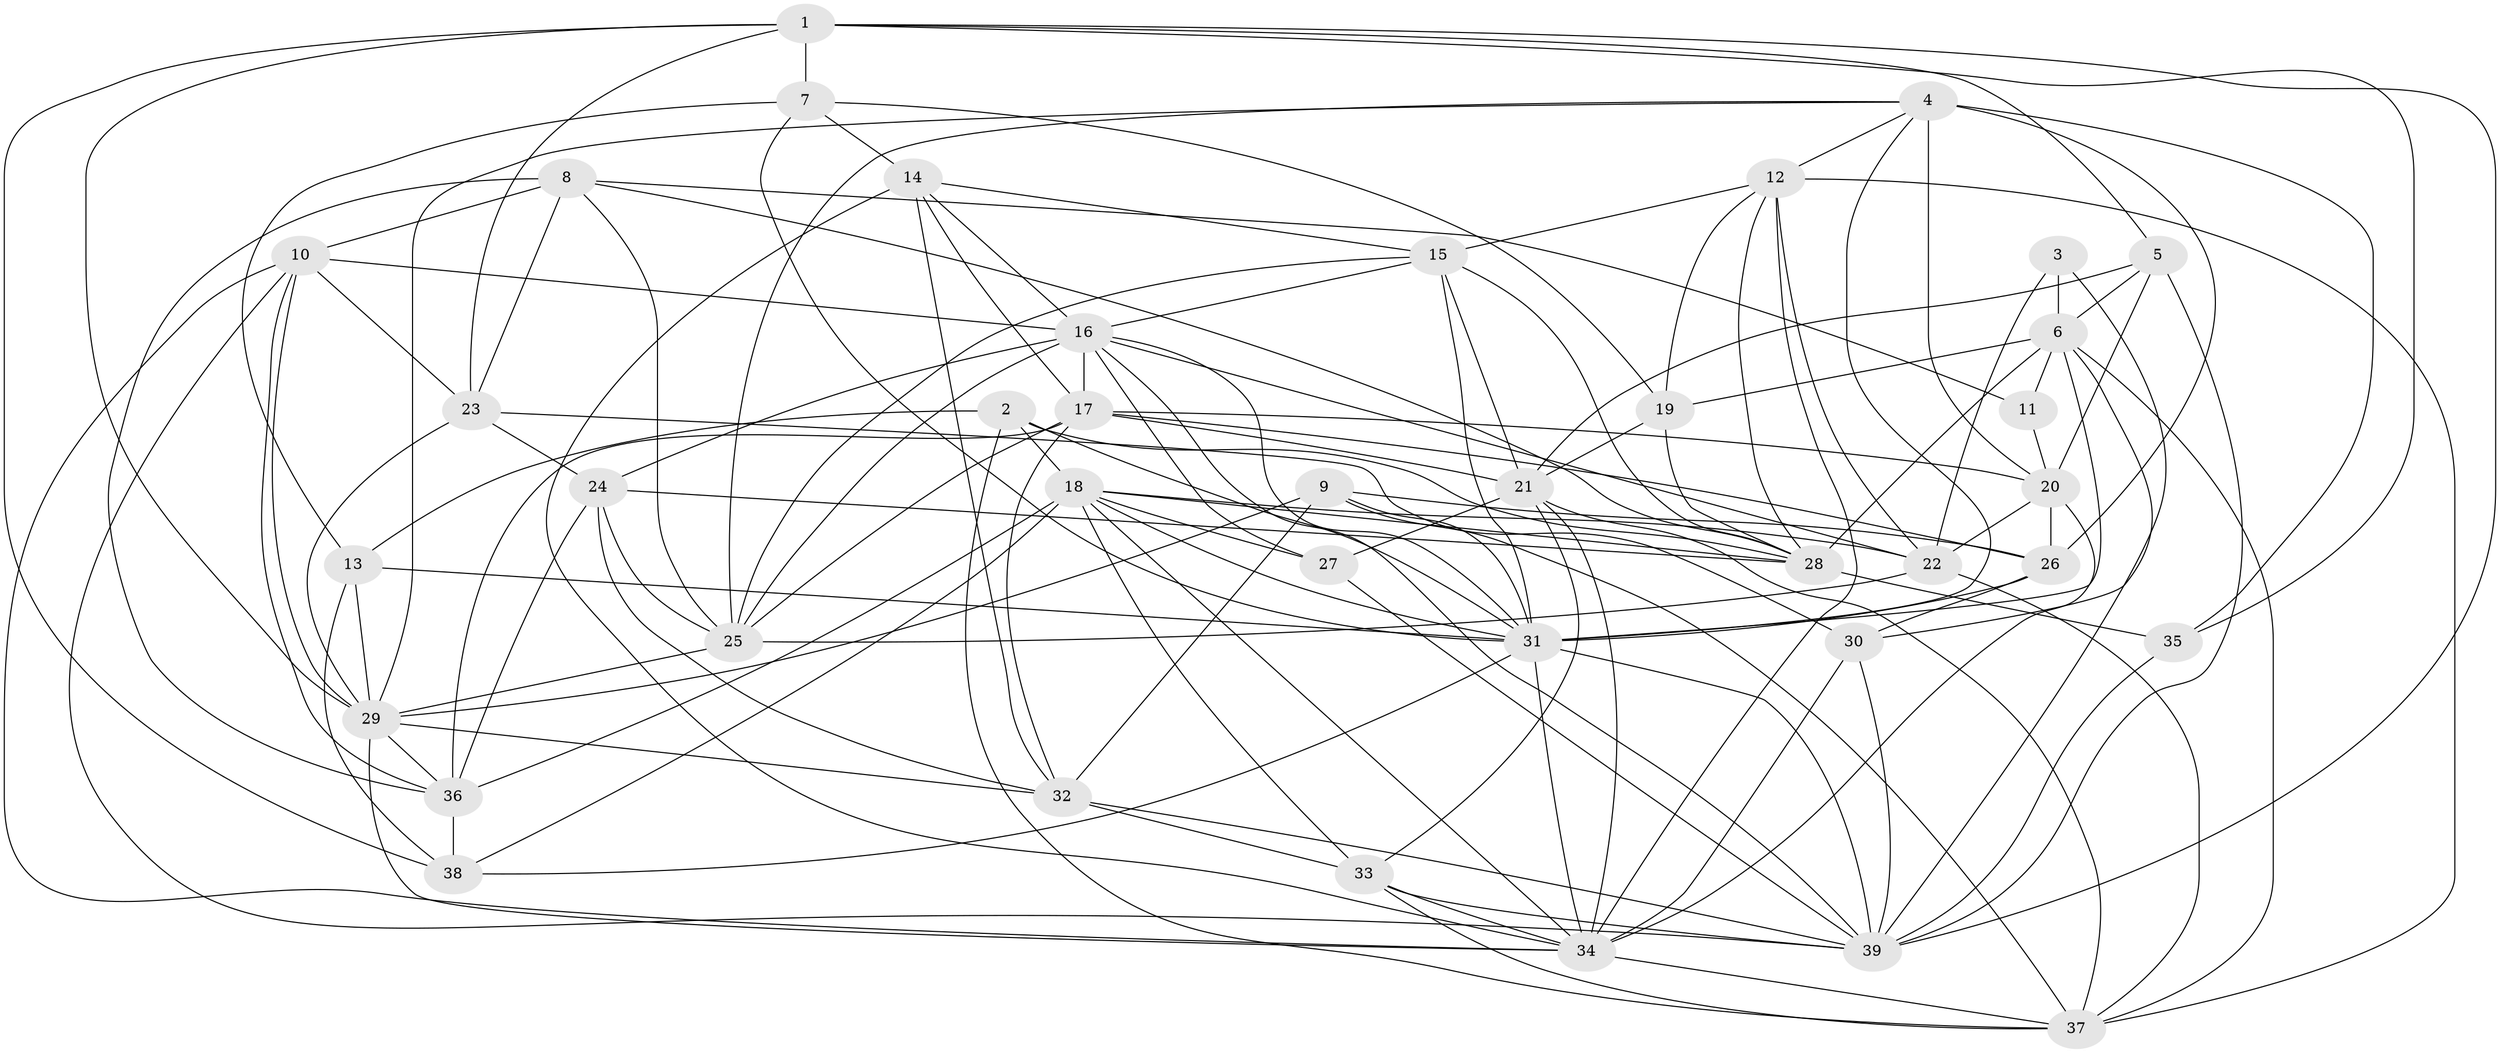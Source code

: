 // original degree distribution, {3: 0.31496062992125984, 4: 0.25984251968503935, 5: 0.1732283464566929, 2: 0.11023622047244094, 7: 0.031496062992125984, 8: 0.023622047244094488, 6: 0.08661417322834646}
// Generated by graph-tools (version 1.1) at 2025/37/03/04/25 23:37:09]
// undirected, 39 vertices, 133 edges
graph export_dot {
  node [color=gray90,style=filled];
  1;
  2;
  3;
  4;
  5;
  6;
  7;
  8;
  9;
  10;
  11;
  12;
  13;
  14;
  15;
  16;
  17;
  18;
  19;
  20;
  21;
  22;
  23;
  24;
  25;
  26;
  27;
  28;
  29;
  30;
  31;
  32;
  33;
  34;
  35;
  36;
  37;
  38;
  39;
  1 -- 5 [weight=1.0];
  1 -- 7 [weight=1.0];
  1 -- 23 [weight=1.0];
  1 -- 29 [weight=1.0];
  1 -- 35 [weight=1.0];
  1 -- 38 [weight=1.0];
  1 -- 39 [weight=1.0];
  2 -- 13 [weight=1.0];
  2 -- 18 [weight=1.0];
  2 -- 28 [weight=1.0];
  2 -- 31 [weight=1.0];
  2 -- 37 [weight=1.0];
  3 -- 6 [weight=1.0];
  3 -- 22 [weight=1.0];
  3 -- 39 [weight=1.0];
  4 -- 12 [weight=2.0];
  4 -- 20 [weight=1.0];
  4 -- 25 [weight=1.0];
  4 -- 26 [weight=2.0];
  4 -- 29 [weight=1.0];
  4 -- 31 [weight=1.0];
  4 -- 35 [weight=3.0];
  5 -- 6 [weight=1.0];
  5 -- 20 [weight=1.0];
  5 -- 21 [weight=1.0];
  5 -- 39 [weight=1.0];
  6 -- 11 [weight=1.0];
  6 -- 19 [weight=2.0];
  6 -- 28 [weight=1.0];
  6 -- 30 [weight=1.0];
  6 -- 31 [weight=2.0];
  6 -- 37 [weight=1.0];
  7 -- 13 [weight=1.0];
  7 -- 14 [weight=1.0];
  7 -- 19 [weight=1.0];
  7 -- 31 [weight=1.0];
  8 -- 10 [weight=1.0];
  8 -- 11 [weight=1.0];
  8 -- 23 [weight=1.0];
  8 -- 25 [weight=1.0];
  8 -- 28 [weight=1.0];
  8 -- 36 [weight=1.0];
  9 -- 26 [weight=1.0];
  9 -- 29 [weight=1.0];
  9 -- 31 [weight=1.0];
  9 -- 32 [weight=1.0];
  9 -- 37 [weight=2.0];
  10 -- 16 [weight=2.0];
  10 -- 23 [weight=1.0];
  10 -- 29 [weight=1.0];
  10 -- 34 [weight=1.0];
  10 -- 36 [weight=1.0];
  10 -- 39 [weight=1.0];
  11 -- 20 [weight=1.0];
  12 -- 15 [weight=1.0];
  12 -- 19 [weight=1.0];
  12 -- 22 [weight=1.0];
  12 -- 28 [weight=1.0];
  12 -- 34 [weight=1.0];
  12 -- 37 [weight=1.0];
  13 -- 29 [weight=2.0];
  13 -- 31 [weight=2.0];
  13 -- 38 [weight=1.0];
  14 -- 15 [weight=1.0];
  14 -- 16 [weight=1.0];
  14 -- 17 [weight=1.0];
  14 -- 32 [weight=1.0];
  14 -- 34 [weight=1.0];
  15 -- 16 [weight=1.0];
  15 -- 21 [weight=1.0];
  15 -- 25 [weight=1.0];
  15 -- 28 [weight=1.0];
  15 -- 31 [weight=1.0];
  16 -- 17 [weight=1.0];
  16 -- 22 [weight=1.0];
  16 -- 24 [weight=1.0];
  16 -- 25 [weight=1.0];
  16 -- 27 [weight=1.0];
  16 -- 31 [weight=1.0];
  16 -- 39 [weight=1.0];
  17 -- 20 [weight=1.0];
  17 -- 21 [weight=1.0];
  17 -- 25 [weight=1.0];
  17 -- 26 [weight=1.0];
  17 -- 32 [weight=1.0];
  17 -- 36 [weight=1.0];
  18 -- 22 [weight=1.0];
  18 -- 27 [weight=1.0];
  18 -- 28 [weight=1.0];
  18 -- 31 [weight=1.0];
  18 -- 33 [weight=1.0];
  18 -- 34 [weight=1.0];
  18 -- 36 [weight=1.0];
  18 -- 38 [weight=2.0];
  19 -- 21 [weight=1.0];
  19 -- 28 [weight=3.0];
  20 -- 22 [weight=1.0];
  20 -- 26 [weight=1.0];
  20 -- 34 [weight=2.0];
  21 -- 27 [weight=1.0];
  21 -- 33 [weight=1.0];
  21 -- 34 [weight=1.0];
  21 -- 37 [weight=1.0];
  22 -- 25 [weight=1.0];
  22 -- 37 [weight=1.0];
  23 -- 24 [weight=2.0];
  23 -- 29 [weight=3.0];
  23 -- 30 [weight=1.0];
  24 -- 25 [weight=1.0];
  24 -- 28 [weight=1.0];
  24 -- 32 [weight=1.0];
  24 -- 36 [weight=1.0];
  25 -- 29 [weight=1.0];
  26 -- 30 [weight=2.0];
  26 -- 31 [weight=2.0];
  27 -- 39 [weight=1.0];
  28 -- 35 [weight=2.0];
  29 -- 32 [weight=1.0];
  29 -- 34 [weight=1.0];
  29 -- 36 [weight=1.0];
  30 -- 34 [weight=2.0];
  30 -- 39 [weight=1.0];
  31 -- 34 [weight=1.0];
  31 -- 38 [weight=1.0];
  31 -- 39 [weight=1.0];
  32 -- 33 [weight=2.0];
  32 -- 39 [weight=1.0];
  33 -- 34 [weight=1.0];
  33 -- 37 [weight=2.0];
  33 -- 39 [weight=1.0];
  34 -- 37 [weight=1.0];
  35 -- 39 [weight=1.0];
  36 -- 38 [weight=2.0];
}
